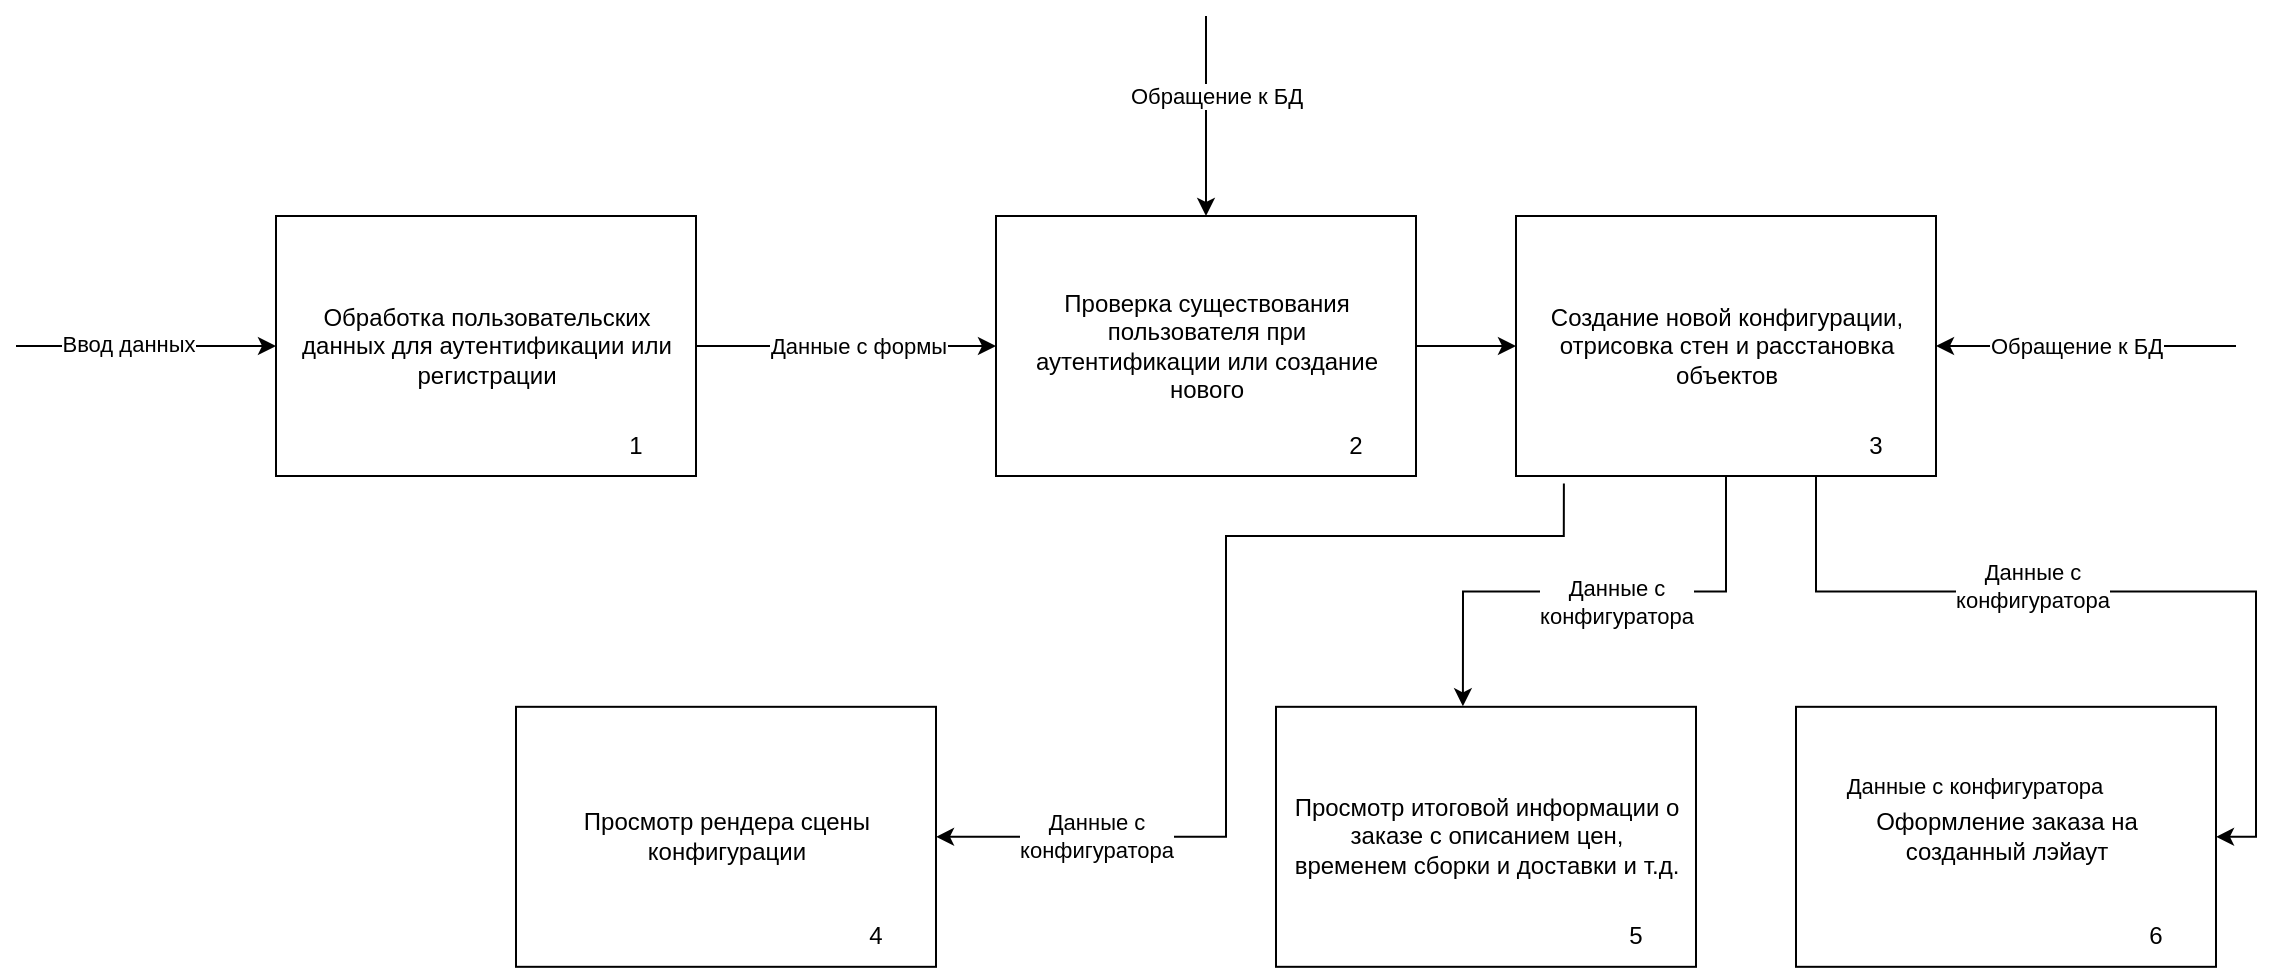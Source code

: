 <mxfile version="22.0.8" type="device">
  <diagram name="Page-1" id="18UW-dLngs6hi1u1053q">
    <mxGraphModel dx="2239" dy="1874" grid="1" gridSize="10" guides="1" tooltips="1" connect="1" arrows="1" fold="1" page="1" pageScale="1" pageWidth="850" pageHeight="1100" math="0" shadow="0">
      <root>
        <mxCell id="0" />
        <mxCell id="1" parent="0" />
        <mxCell id="0-ue4tDAIliBPuwq0xbS-9" style="edgeStyle=orthogonalEdgeStyle;rounded=0;orthogonalLoop=1;jettySize=auto;html=1;entryX=0;entryY=0.5;entryDx=0;entryDy=0;" edge="1" parent="1" source="0-ue4tDAIliBPuwq0xbS-1" target="0-ue4tDAIliBPuwq0xbS-4">
          <mxGeometry relative="1" as="geometry" />
        </mxCell>
        <mxCell id="0-ue4tDAIliBPuwq0xbS-10" value="Данные с формы" style="edgeLabel;html=1;align=center;verticalAlign=middle;resizable=0;points=[];" vertex="1" connectable="0" parent="0-ue4tDAIliBPuwq0xbS-9">
          <mxGeometry x="-0.342" y="2" relative="1" as="geometry">
            <mxPoint x="31" y="2" as="offset" />
          </mxGeometry>
        </mxCell>
        <mxCell id="0-ue4tDAIliBPuwq0xbS-1" value="" style="rounded=0;whiteSpace=wrap;html=1;" vertex="1" parent="1">
          <mxGeometry x="120" y="80" width="210" height="130" as="geometry" />
        </mxCell>
        <mxCell id="0-ue4tDAIliBPuwq0xbS-2" value="1" style="text;html=1;strokeColor=none;fillColor=none;align=center;verticalAlign=middle;whiteSpace=wrap;rounded=0;" vertex="1" parent="1">
          <mxGeometry x="270" y="180" width="60" height="30" as="geometry" />
        </mxCell>
        <mxCell id="0-ue4tDAIliBPuwq0xbS-3" value="Обработка пользовательских данных для аутентификации или регистрации" style="text;html=1;strokeColor=none;fillColor=none;align=center;verticalAlign=middle;whiteSpace=wrap;rounded=0;" vertex="1" parent="1">
          <mxGeometry x="127.5" y="110" width="195" height="70" as="geometry" />
        </mxCell>
        <mxCell id="0-ue4tDAIliBPuwq0xbS-16" style="edgeStyle=orthogonalEdgeStyle;rounded=0;orthogonalLoop=1;jettySize=auto;html=1;entryX=0;entryY=0.5;entryDx=0;entryDy=0;" edge="1" parent="1" source="0-ue4tDAIliBPuwq0xbS-4" target="0-ue4tDAIliBPuwq0xbS-13">
          <mxGeometry relative="1" as="geometry" />
        </mxCell>
        <mxCell id="0-ue4tDAIliBPuwq0xbS-4" value="" style="rounded=0;whiteSpace=wrap;html=1;" vertex="1" parent="1">
          <mxGeometry x="480" y="80" width="210" height="130" as="geometry" />
        </mxCell>
        <mxCell id="0-ue4tDAIliBPuwq0xbS-5" value="2" style="text;html=1;strokeColor=none;fillColor=none;align=center;verticalAlign=middle;whiteSpace=wrap;rounded=0;" vertex="1" parent="1">
          <mxGeometry x="630" y="180" width="60" height="30" as="geometry" />
        </mxCell>
        <mxCell id="0-ue4tDAIliBPuwq0xbS-6" value="Проверка существования пользователя при аутентификации или создание нового" style="text;html=1;strokeColor=none;fillColor=none;align=center;verticalAlign=middle;whiteSpace=wrap;rounded=0;" vertex="1" parent="1">
          <mxGeometry x="487.5" y="110" width="195" height="70" as="geometry" />
        </mxCell>
        <mxCell id="0-ue4tDAIliBPuwq0xbS-7" value="" style="endArrow=classic;html=1;rounded=0;entryX=0;entryY=0.5;entryDx=0;entryDy=0;" edge="1" parent="1" target="0-ue4tDAIliBPuwq0xbS-1">
          <mxGeometry width="50" height="50" relative="1" as="geometry">
            <mxPoint x="-10" y="145" as="sourcePoint" />
            <mxPoint x="20" y="200" as="targetPoint" />
          </mxGeometry>
        </mxCell>
        <mxCell id="0-ue4tDAIliBPuwq0xbS-8" value="Ввод данных" style="edgeLabel;html=1;align=center;verticalAlign=middle;resizable=0;points=[];" vertex="1" connectable="0" parent="0-ue4tDAIliBPuwq0xbS-7">
          <mxGeometry x="-0.135" relative="1" as="geometry">
            <mxPoint y="-1" as="offset" />
          </mxGeometry>
        </mxCell>
        <mxCell id="0-ue4tDAIliBPuwq0xbS-11" style="rounded=0;orthogonalLoop=1;jettySize=auto;html=1;entryX=0.5;entryY=0;entryDx=0;entryDy=0;" edge="1" parent="1" target="0-ue4tDAIliBPuwq0xbS-4">
          <mxGeometry relative="1" as="geometry">
            <mxPoint x="585" y="-20" as="sourcePoint" />
            <mxPoint x="490" y="155" as="targetPoint" />
          </mxGeometry>
        </mxCell>
        <mxCell id="0-ue4tDAIliBPuwq0xbS-12" value="Обращение к БД" style="edgeLabel;html=1;align=center;verticalAlign=middle;resizable=0;points=[];" vertex="1" connectable="0" parent="0-ue4tDAIliBPuwq0xbS-11">
          <mxGeometry x="-0.342" y="2" relative="1" as="geometry">
            <mxPoint x="3" y="7" as="offset" />
          </mxGeometry>
        </mxCell>
        <mxCell id="0-ue4tDAIliBPuwq0xbS-13" value="" style="rounded=0;whiteSpace=wrap;html=1;" vertex="1" parent="1">
          <mxGeometry x="740" y="80" width="210" height="130" as="geometry" />
        </mxCell>
        <mxCell id="0-ue4tDAIliBPuwq0xbS-14" value="3" style="text;html=1;strokeColor=none;fillColor=none;align=center;verticalAlign=middle;whiteSpace=wrap;rounded=0;" vertex="1" parent="1">
          <mxGeometry x="890" y="180" width="60" height="30" as="geometry" />
        </mxCell>
        <mxCell id="0-ue4tDAIliBPuwq0xbS-15" value="Создание новой конфигурации, отрисовка стен и расстановка объектов" style="text;html=1;strokeColor=none;fillColor=none;align=center;verticalAlign=middle;whiteSpace=wrap;rounded=0;" vertex="1" parent="1">
          <mxGeometry x="747.5" y="110" width="195" height="70" as="geometry" />
        </mxCell>
        <mxCell id="0-ue4tDAIliBPuwq0xbS-17" style="rounded=0;orthogonalLoop=1;jettySize=auto;html=1;entryX=1;entryY=0.5;entryDx=0;entryDy=0;" edge="1" parent="1" target="0-ue4tDAIliBPuwq0xbS-13">
          <mxGeometry relative="1" as="geometry">
            <mxPoint x="1100" y="145" as="sourcePoint" />
            <mxPoint x="855" y="-120" as="targetPoint" />
          </mxGeometry>
        </mxCell>
        <mxCell id="0-ue4tDAIliBPuwq0xbS-18" value="Обращение к БД" style="edgeLabel;html=1;align=center;verticalAlign=middle;resizable=0;points=[];" vertex="1" connectable="0" parent="0-ue4tDAIliBPuwq0xbS-17">
          <mxGeometry x="-0.342" y="2" relative="1" as="geometry">
            <mxPoint x="-31" y="-2" as="offset" />
          </mxGeometry>
        </mxCell>
        <mxCell id="0-ue4tDAIliBPuwq0xbS-20" value="" style="rounded=0;whiteSpace=wrap;html=1;" vertex="1" parent="1">
          <mxGeometry x="240" y="325.41" width="210" height="130" as="geometry" />
        </mxCell>
        <mxCell id="0-ue4tDAIliBPuwq0xbS-21" value="4" style="text;html=1;strokeColor=none;fillColor=none;align=center;verticalAlign=middle;whiteSpace=wrap;rounded=0;" vertex="1" parent="1">
          <mxGeometry x="390" y="425.41" width="60" height="30" as="geometry" />
        </mxCell>
        <mxCell id="0-ue4tDAIliBPuwq0xbS-22" value="Просмотр рендера сцены конфигурации" style="text;html=1;strokeColor=none;fillColor=none;align=center;verticalAlign=middle;whiteSpace=wrap;rounded=0;" vertex="1" parent="1">
          <mxGeometry x="247.5" y="355.41" width="195" height="70" as="geometry" />
        </mxCell>
        <mxCell id="0-ue4tDAIliBPuwq0xbS-24" style="edgeStyle=orthogonalEdgeStyle;rounded=0;orthogonalLoop=1;jettySize=auto;html=1;entryX=1;entryY=0.5;entryDx=0;entryDy=0;exitX=0.114;exitY=1.029;exitDx=0;exitDy=0;exitPerimeter=0;" edge="1" parent="1" source="0-ue4tDAIliBPuwq0xbS-13" target="0-ue4tDAIliBPuwq0xbS-20">
          <mxGeometry relative="1" as="geometry">
            <mxPoint x="450" y="360" as="sourcePoint" />
            <mxPoint x="490" y="155" as="targetPoint" />
            <Array as="points">
              <mxPoint x="764" y="240" />
              <mxPoint x="595" y="240" />
              <mxPoint x="595" y="390" />
            </Array>
          </mxGeometry>
        </mxCell>
        <mxCell id="0-ue4tDAIliBPuwq0xbS-25" value="Данные с &lt;br&gt;конфигуратора" style="edgeLabel;html=1;align=center;verticalAlign=middle;resizable=0;points=[];" vertex="1" connectable="0" parent="0-ue4tDAIliBPuwq0xbS-24">
          <mxGeometry x="-0.342" y="2" relative="1" as="geometry">
            <mxPoint x="-99" y="148" as="offset" />
          </mxGeometry>
        </mxCell>
        <mxCell id="0-ue4tDAIliBPuwq0xbS-26" value="" style="rounded=0;whiteSpace=wrap;html=1;" vertex="1" parent="1">
          <mxGeometry x="880" y="325.41" width="210" height="130" as="geometry" />
        </mxCell>
        <mxCell id="0-ue4tDAIliBPuwq0xbS-27" value="6" style="text;html=1;strokeColor=none;fillColor=none;align=center;verticalAlign=middle;whiteSpace=wrap;rounded=0;" vertex="1" parent="1">
          <mxGeometry x="1030" y="425.41" width="60" height="30" as="geometry" />
        </mxCell>
        <mxCell id="0-ue4tDAIliBPuwq0xbS-28" value="Оформление заказа на созданный лэйаут" style="text;html=1;strokeColor=none;fillColor=none;align=center;verticalAlign=middle;whiteSpace=wrap;rounded=0;" vertex="1" parent="1">
          <mxGeometry x="887.5" y="355.41" width="195" height="70" as="geometry" />
        </mxCell>
        <mxCell id="0-ue4tDAIliBPuwq0xbS-29" style="edgeStyle=orthogonalEdgeStyle;rounded=0;orthogonalLoop=1;jettySize=auto;html=1;entryX=1;entryY=0.5;entryDx=0;entryDy=0;exitX=0;exitY=1;exitDx=0;exitDy=0;" edge="1" parent="1" source="0-ue4tDAIliBPuwq0xbS-14" target="0-ue4tDAIliBPuwq0xbS-26">
          <mxGeometry relative="1" as="geometry">
            <mxPoint x="1210" y="510" as="sourcePoint" />
            <mxPoint x="920" y="865" as="targetPoint" />
          </mxGeometry>
        </mxCell>
        <mxCell id="0-ue4tDAIliBPuwq0xbS-30" value="Данные с конфигуратора" style="edgeLabel;html=1;align=center;verticalAlign=middle;resizable=0;points=[];" vertex="1" connectable="0" parent="0-ue4tDAIliBPuwq0xbS-29">
          <mxGeometry x="-0.342" y="2" relative="1" as="geometry">
            <mxPoint x="-2" y="99" as="offset" />
          </mxGeometry>
        </mxCell>
        <mxCell id="0-ue4tDAIliBPuwq0xbS-34" value="" style="rounded=0;whiteSpace=wrap;html=1;" vertex="1" parent="1">
          <mxGeometry x="620" y="325.41" width="210" height="130" as="geometry" />
        </mxCell>
        <mxCell id="0-ue4tDAIliBPuwq0xbS-35" value="5" style="text;html=1;strokeColor=none;fillColor=none;align=center;verticalAlign=middle;whiteSpace=wrap;rounded=0;" vertex="1" parent="1">
          <mxGeometry x="770" y="425.41" width="60" height="30" as="geometry" />
        </mxCell>
        <mxCell id="0-ue4tDAIliBPuwq0xbS-36" value="Просмотр итоговой информации о заказе с описанием цен, временем сборки и доставки и т.д." style="text;html=1;strokeColor=none;fillColor=none;align=center;verticalAlign=middle;whiteSpace=wrap;rounded=0;" vertex="1" parent="1">
          <mxGeometry x="627.5" y="355.41" width="195" height="70" as="geometry" />
        </mxCell>
        <mxCell id="0-ue4tDAIliBPuwq0xbS-37" style="edgeStyle=orthogonalEdgeStyle;rounded=0;orthogonalLoop=1;jettySize=auto;html=1;entryX=0.445;entryY=-0.002;entryDx=0;entryDy=0;entryPerimeter=0;exitX=0.5;exitY=1;exitDx=0;exitDy=0;" edge="1" parent="1" source="0-ue4tDAIliBPuwq0xbS-13" target="0-ue4tDAIliBPuwq0xbS-34">
          <mxGeometry relative="1" as="geometry">
            <mxPoint x="770" y="310" as="sourcePoint" />
            <mxPoint x="310" y="305" as="targetPoint" />
          </mxGeometry>
        </mxCell>
        <mxCell id="0-ue4tDAIliBPuwq0xbS-40" value="Данные с &lt;br&gt;конфигуратора" style="edgeLabel;html=1;align=center;verticalAlign=middle;resizable=0;points=[];" vertex="1" connectable="0" parent="0-ue4tDAIliBPuwq0xbS-37">
          <mxGeometry x="0.486" y="3" relative="1" as="geometry">
            <mxPoint x="71" y="2" as="offset" />
          </mxGeometry>
        </mxCell>
        <mxCell id="0-ue4tDAIliBPuwq0xbS-39" value="Данные с &lt;br&gt;конфигуратора" style="edgeLabel;html=1;align=center;verticalAlign=middle;resizable=0;points=[];" vertex="1" connectable="0" parent="1">
          <mxGeometry x="980.003" y="269.998" as="geometry">
            <mxPoint x="18" y="-5" as="offset" />
          </mxGeometry>
        </mxCell>
      </root>
    </mxGraphModel>
  </diagram>
</mxfile>
